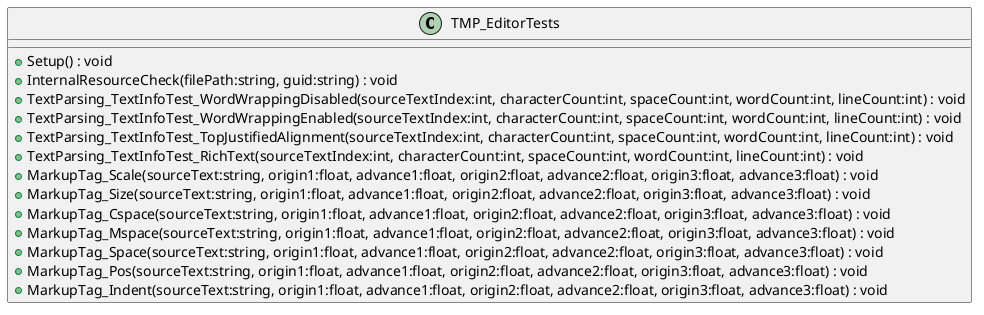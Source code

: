 @startuml
class TMP_EditorTests {
    + Setup() : void
    + InternalResourceCheck(filePath:string, guid:string) : void
    + TextParsing_TextInfoTest_WordWrappingDisabled(sourceTextIndex:int, characterCount:int, spaceCount:int, wordCount:int, lineCount:int) : void
    + TextParsing_TextInfoTest_WordWrappingEnabled(sourceTextIndex:int, characterCount:int, spaceCount:int, wordCount:int, lineCount:int) : void
    + TextParsing_TextInfoTest_TopJustifiedAlignment(sourceTextIndex:int, characterCount:int, spaceCount:int, wordCount:int, lineCount:int) : void
    + TextParsing_TextInfoTest_RichText(sourceTextIndex:int, characterCount:int, spaceCount:int, wordCount:int, lineCount:int) : void
    + MarkupTag_Scale(sourceText:string, origin1:float, advance1:float, origin2:float, advance2:float, origin3:float, advance3:float) : void
    + MarkupTag_Size(sourceText:string, origin1:float, advance1:float, origin2:float, advance2:float, origin3:float, advance3:float) : void
    + MarkupTag_Cspace(sourceText:string, origin1:float, advance1:float, origin2:float, advance2:float, origin3:float, advance3:float) : void
    + MarkupTag_Mspace(sourceText:string, origin1:float, advance1:float, origin2:float, advance2:float, origin3:float, advance3:float) : void
    + MarkupTag_Space(sourceText:string, origin1:float, advance1:float, origin2:float, advance2:float, origin3:float, advance3:float) : void
    + MarkupTag_Pos(sourceText:string, origin1:float, advance1:float, origin2:float, advance2:float, origin3:float, advance3:float) : void
    + MarkupTag_Indent(sourceText:string, origin1:float, advance1:float, origin2:float, advance2:float, origin3:float, advance3:float) : void
}
@enduml

